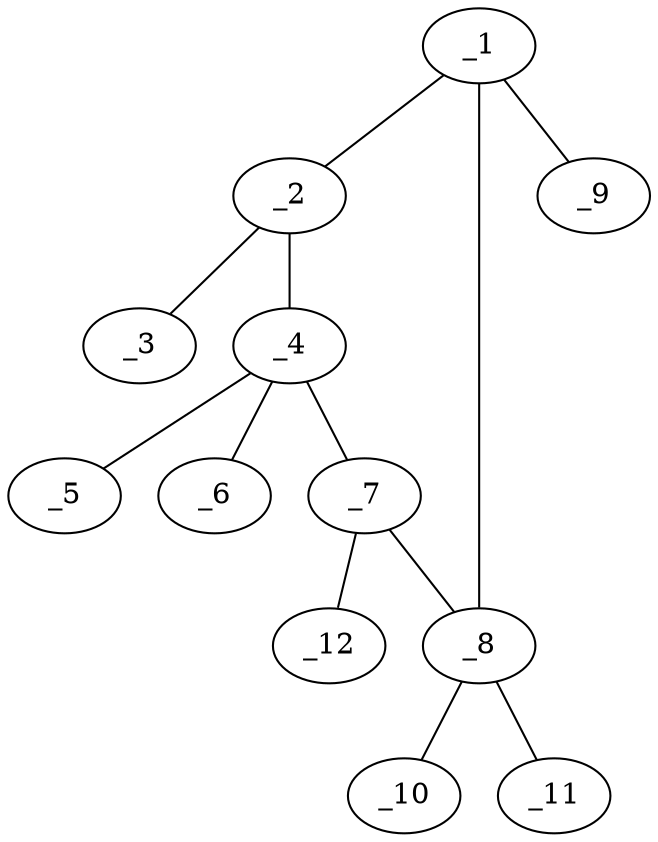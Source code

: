 graph molid663915 {
	_1	 [charge=1,
		chem=4,
		symbol="N  ",
		x="4.2601",
		y="-0.6739"];
	_2	 [charge="-1",
		chem=1,
		symbol="C  ",
		x="4.5691",
		y="0.2771"];
	_1 -- _2	 [valence=1];
	_8	 [charge=0,
		chem=1,
		symbol="C  ",
		x="3.2601",
		y="-0.6739"];
	_1 -- _8	 [valence=1];
	_9	 [charge=0,
		chem=2,
		symbol="O  ",
		x="4.8479",
		y="-1.483"];
	_1 -- _9	 [valence=2];
	_3	 [charge=0,
		chem=1,
		symbol="C  ",
		x="5.5201",
		y="0.5861"];
	_2 -- _3	 [valence=1];
	_4	 [charge=0,
		chem=1,
		symbol="C  ",
		x="3.7601",
		y="0.8649"];
	_2 -- _4	 [valence=1];
	_5	 [charge=0,
		chem=1,
		symbol="C  ",
		x="4.3479",
		y="1.6739"];
	_4 -- _5	 [valence=1];
	_6	 [charge=0,
		chem=1,
		symbol="C  ",
		x="3.1723",
		y="1.6739"];
	_4 -- _6	 [valence=1];
	_7	 [charge=0,
		chem=4,
		symbol="N  ",
		x="2.9511",
		y="0.2771"];
	_4 -- _7	 [valence=1];
	_7 -- _8	 [valence=1];
	_12	 [charge=0,
		chem=2,
		symbol="O  ",
		x=2,
		y="0.5861"];
	_7 -- _12	 [valence=1];
	_10	 [charge=0,
		chem=1,
		symbol="C  ",
		x="3.2601",
		y="-1.6739"];
	_8 -- _10	 [valence=1];
	_11	 [charge=0,
		chem=1,
		symbol="C  ",
		x="2.309",
		y="-0.9829"];
	_8 -- _11	 [valence=1];
}
